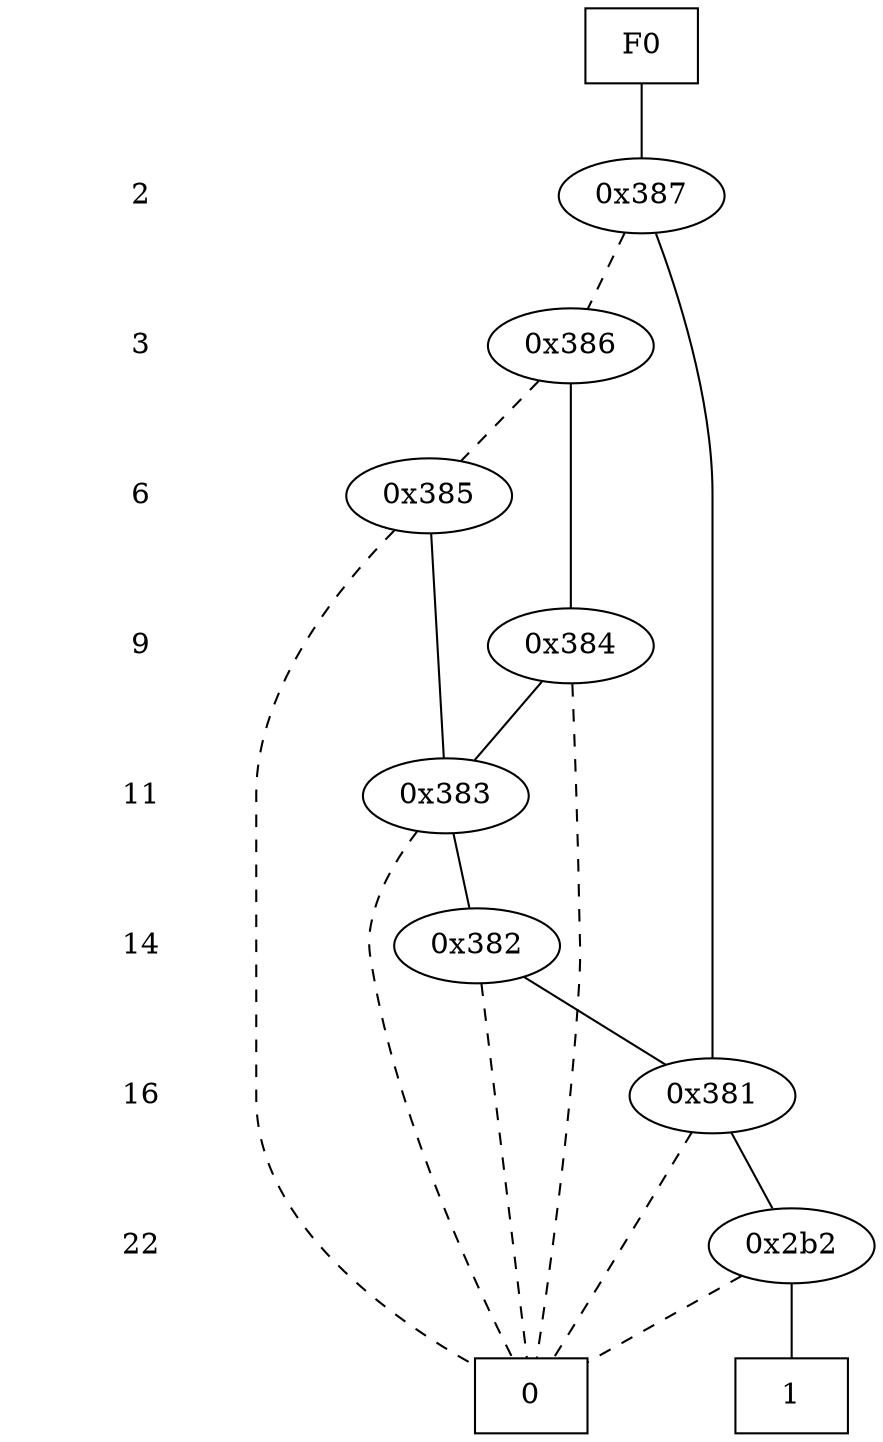 digraph "ZDD" {
size = "7.5,10"
center = true;
edge [dir = none];
{ node [shape = plaintext];
  edge [style = invis];
  "CONST NODES" [style = invis];
" 2 " -> " 3 " -> " 6 " -> " 9 " -> " 11 " -> " 14 " -> " 16 " -> " 22 " -> "CONST NODES"; 
}
{ rank = same; node [shape = box]; edge [style = invis];
"F0"; }
{ rank = same; " 2 ";
"0x387";
}
{ rank = same; " 3 ";
"0x386";
}
{ rank = same; " 6 ";
"0x385";
}
{ rank = same; " 9 ";
"0x384";
}
{ rank = same; " 11 ";
"0x383";
}
{ rank = same; " 14 ";
"0x382";
}
{ rank = same; " 16 ";
"0x381";
}
{ rank = same; " 22 ";
"0x2b2";
}
{ rank = same; "CONST NODES";
{ node [shape = box]; "0x288";
"0x287";
}
}
"F0" -> "0x387" [style = solid];
"0x387" -> "0x381";
"0x387" -> "0x386" [style = dashed];
"0x386" -> "0x384";
"0x386" -> "0x385" [style = dashed];
"0x385" -> "0x383";
"0x385" -> "0x288" [style = dashed];
"0x384" -> "0x383";
"0x384" -> "0x288" [style = dashed];
"0x383" -> "0x382";
"0x383" -> "0x288" [style = dashed];
"0x382" -> "0x381";
"0x382" -> "0x288" [style = dashed];
"0x381" -> "0x2b2";
"0x381" -> "0x288" [style = dashed];
"0x2b2" -> "0x287";
"0x2b2" -> "0x288" [style = dashed];
"0x288" [label = "0"];
"0x287" [label = "1"];
}
